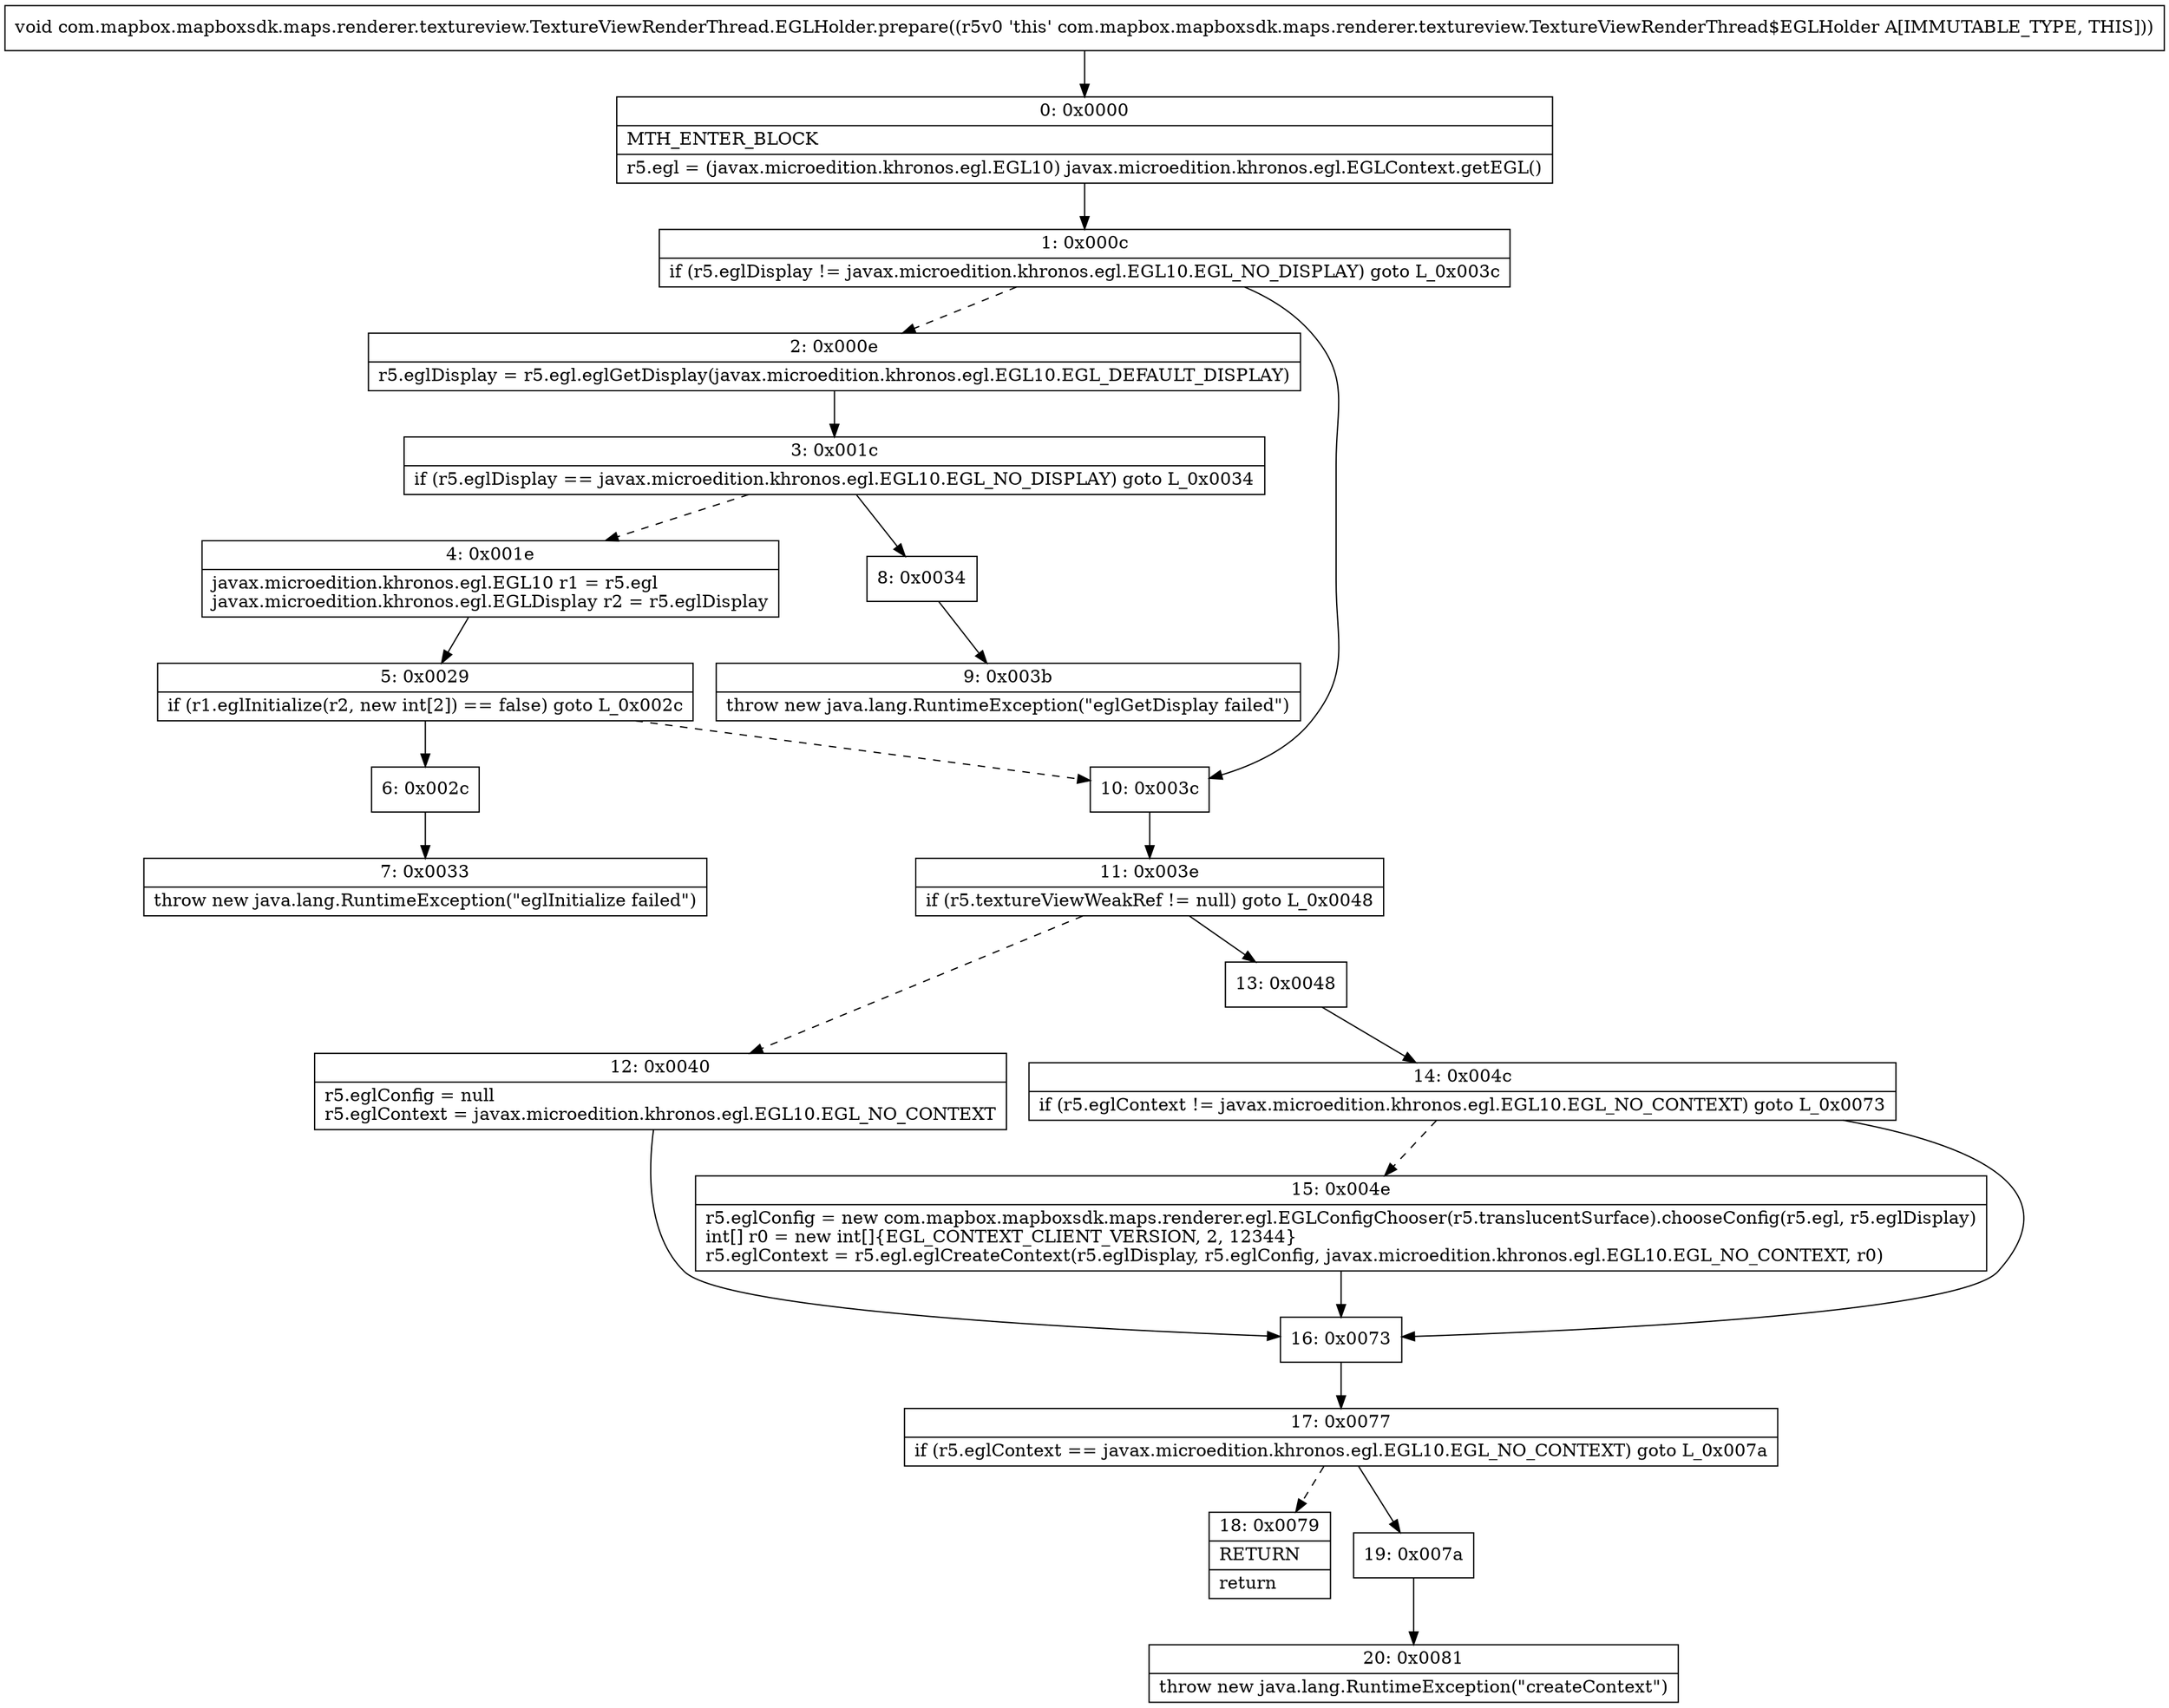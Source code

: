 digraph "CFG forcom.mapbox.mapboxsdk.maps.renderer.textureview.TextureViewRenderThread.EGLHolder.prepare()V" {
Node_0 [shape=record,label="{0\:\ 0x0000|MTH_ENTER_BLOCK\l|r5.egl = (javax.microedition.khronos.egl.EGL10) javax.microedition.khronos.egl.EGLContext.getEGL()\l}"];
Node_1 [shape=record,label="{1\:\ 0x000c|if (r5.eglDisplay != javax.microedition.khronos.egl.EGL10.EGL_NO_DISPLAY) goto L_0x003c\l}"];
Node_2 [shape=record,label="{2\:\ 0x000e|r5.eglDisplay = r5.egl.eglGetDisplay(javax.microedition.khronos.egl.EGL10.EGL_DEFAULT_DISPLAY)\l}"];
Node_3 [shape=record,label="{3\:\ 0x001c|if (r5.eglDisplay == javax.microedition.khronos.egl.EGL10.EGL_NO_DISPLAY) goto L_0x0034\l}"];
Node_4 [shape=record,label="{4\:\ 0x001e|javax.microedition.khronos.egl.EGL10 r1 = r5.egl\ljavax.microedition.khronos.egl.EGLDisplay r2 = r5.eglDisplay\l}"];
Node_5 [shape=record,label="{5\:\ 0x0029|if (r1.eglInitialize(r2, new int[2]) == false) goto L_0x002c\l}"];
Node_6 [shape=record,label="{6\:\ 0x002c}"];
Node_7 [shape=record,label="{7\:\ 0x0033|throw new java.lang.RuntimeException(\"eglInitialize failed\")\l}"];
Node_8 [shape=record,label="{8\:\ 0x0034}"];
Node_9 [shape=record,label="{9\:\ 0x003b|throw new java.lang.RuntimeException(\"eglGetDisplay failed\")\l}"];
Node_10 [shape=record,label="{10\:\ 0x003c}"];
Node_11 [shape=record,label="{11\:\ 0x003e|if (r5.textureViewWeakRef != null) goto L_0x0048\l}"];
Node_12 [shape=record,label="{12\:\ 0x0040|r5.eglConfig = null\lr5.eglContext = javax.microedition.khronos.egl.EGL10.EGL_NO_CONTEXT\l}"];
Node_13 [shape=record,label="{13\:\ 0x0048}"];
Node_14 [shape=record,label="{14\:\ 0x004c|if (r5.eglContext != javax.microedition.khronos.egl.EGL10.EGL_NO_CONTEXT) goto L_0x0073\l}"];
Node_15 [shape=record,label="{15\:\ 0x004e|r5.eglConfig = new com.mapbox.mapboxsdk.maps.renderer.egl.EGLConfigChooser(r5.translucentSurface).chooseConfig(r5.egl, r5.eglDisplay)\lint[] r0 = new int[]\{EGL_CONTEXT_CLIENT_VERSION, 2, 12344\}\lr5.eglContext = r5.egl.eglCreateContext(r5.eglDisplay, r5.eglConfig, javax.microedition.khronos.egl.EGL10.EGL_NO_CONTEXT, r0)\l}"];
Node_16 [shape=record,label="{16\:\ 0x0073}"];
Node_17 [shape=record,label="{17\:\ 0x0077|if (r5.eglContext == javax.microedition.khronos.egl.EGL10.EGL_NO_CONTEXT) goto L_0x007a\l}"];
Node_18 [shape=record,label="{18\:\ 0x0079|RETURN\l|return\l}"];
Node_19 [shape=record,label="{19\:\ 0x007a}"];
Node_20 [shape=record,label="{20\:\ 0x0081|throw new java.lang.RuntimeException(\"createContext\")\l}"];
MethodNode[shape=record,label="{void com.mapbox.mapboxsdk.maps.renderer.textureview.TextureViewRenderThread.EGLHolder.prepare((r5v0 'this' com.mapbox.mapboxsdk.maps.renderer.textureview.TextureViewRenderThread$EGLHolder A[IMMUTABLE_TYPE, THIS])) }"];
MethodNode -> Node_0;
Node_0 -> Node_1;
Node_1 -> Node_2[style=dashed];
Node_1 -> Node_10;
Node_2 -> Node_3;
Node_3 -> Node_4[style=dashed];
Node_3 -> Node_8;
Node_4 -> Node_5;
Node_5 -> Node_6;
Node_5 -> Node_10[style=dashed];
Node_6 -> Node_7;
Node_8 -> Node_9;
Node_10 -> Node_11;
Node_11 -> Node_12[style=dashed];
Node_11 -> Node_13;
Node_12 -> Node_16;
Node_13 -> Node_14;
Node_14 -> Node_15[style=dashed];
Node_14 -> Node_16;
Node_15 -> Node_16;
Node_16 -> Node_17;
Node_17 -> Node_18[style=dashed];
Node_17 -> Node_19;
Node_19 -> Node_20;
}

